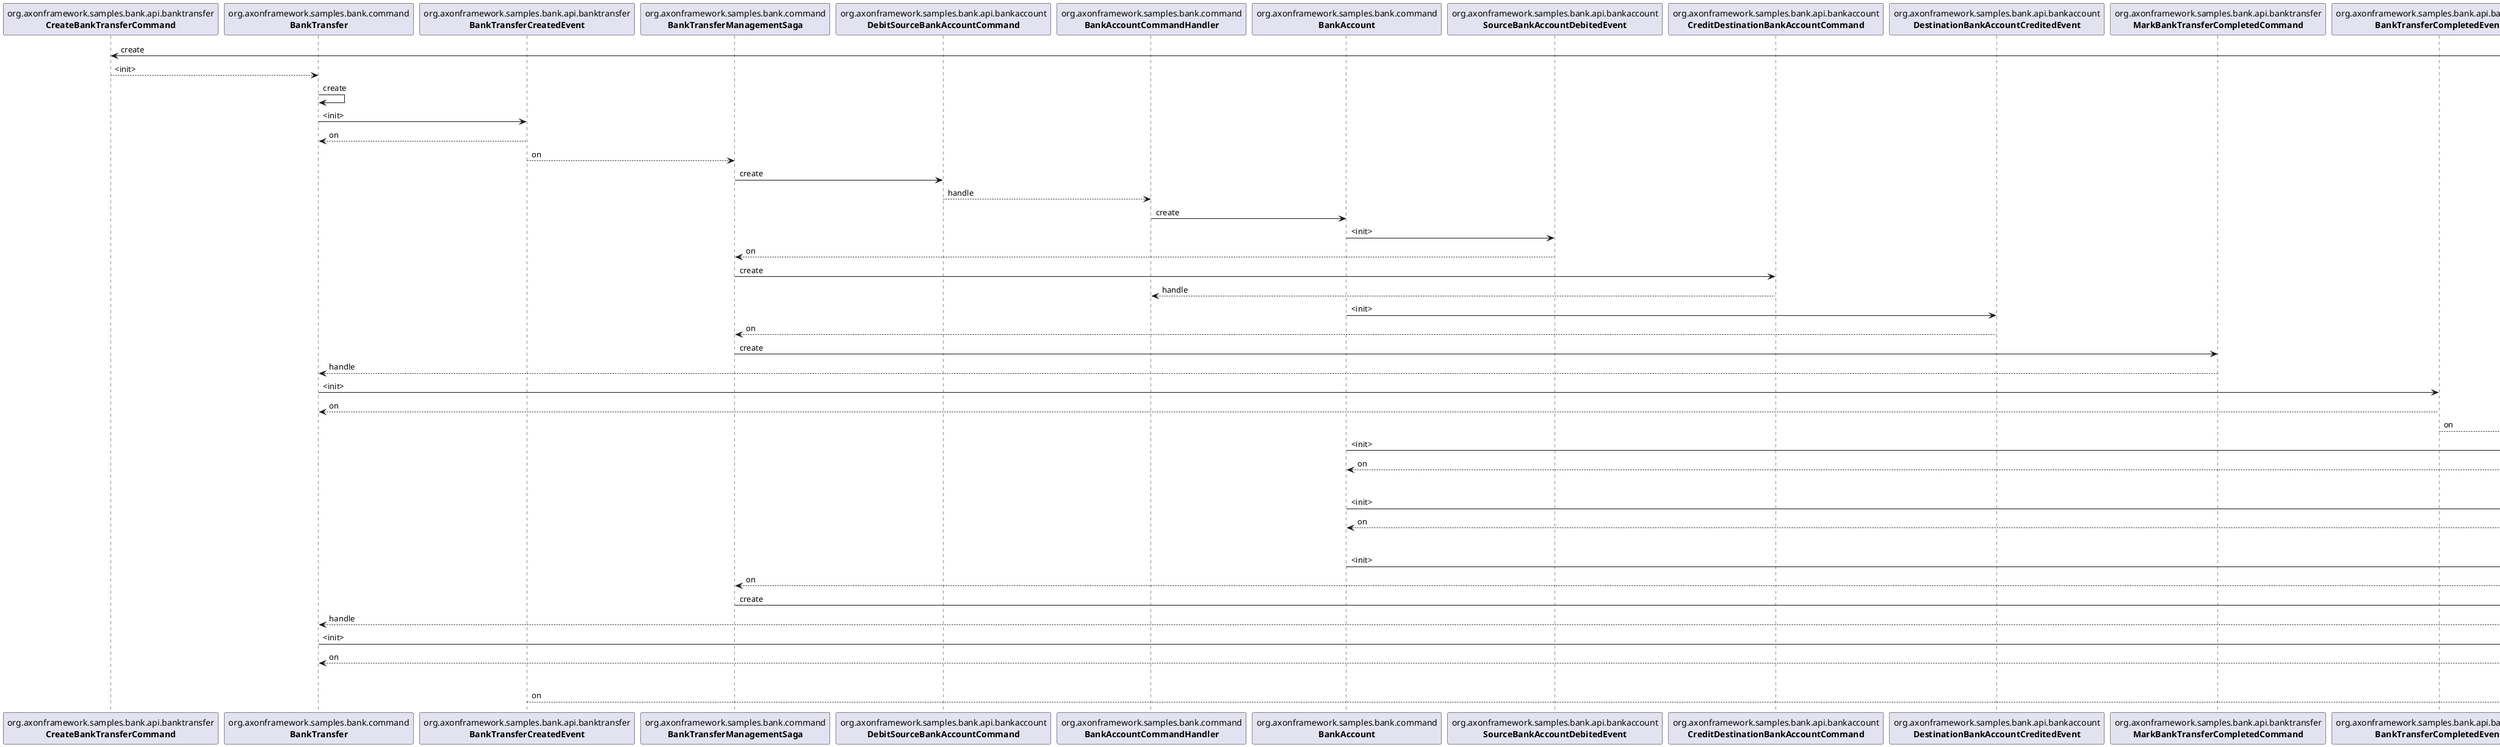 @startuml create-transfers-flow.png
participant "org.axonframework.samples.bank.api.banktransfer\n**CreateBankTransferCommand**" as CreateBankTransferCommand
participant "org.axonframework.samples.bank.command\n**BankTransfer**" as BankTransfer
participant "org.axonframework.samples.bank.api.banktransfer\n**BankTransferCreatedEvent**" as BankTransferCreatedEvent
participant "org.axonframework.samples.bank.command\n**BankTransferManagementSaga**" as BankTransferManagementSaga
participant "org.axonframework.samples.bank.api.bankaccount\n**DebitSourceBankAccountCommand**" as DebitSourceBankAccountCommand
participant "org.axonframework.samples.bank.command\n**BankAccountCommandHandler**" as BankAccountCommandHandler
participant "org.axonframework.samples.bank.command\n**BankAccount**" as BankAccount
participant "org.axonframework.samples.bank.api.bankaccount\n**SourceBankAccountDebitedEvent**" as SourceBankAccountDebitedEvent
participant "org.axonframework.samples.bank.api.bankaccount\n**CreditDestinationBankAccountCommand**" as CreditDestinationBankAccountCommand
participant "org.axonframework.samples.bank.api.bankaccount\n**DestinationBankAccountCreditedEvent**" as DestinationBankAccountCreditedEvent
participant "org.axonframework.samples.bank.api.banktransfer\n**MarkBankTransferCompletedCommand**" as MarkBankTransferCompletedCommand
participant "org.axonframework.samples.bank.api.banktransfer\n**BankTransferCompletedEvent**" as BankTransferCompletedEvent
participant "org.axonframework.samples.bank.query.banktransfer\n**BankTransferEventListener**" as BankTransferEventListener
participant "org.axonframework.samples.bank.api.bankaccount\n**MoneyAddedEvent**" as MoneyAddedEvent
participant "org.axonframework.samples.bank.query.bankaccount\n**BankAccountEventListener**" as BankAccountEventListener
participant "org.axonframework.samples.bank.api.bankaccount\n**MoneySubtractedEvent**" as MoneySubtractedEvent
participant "org.axonframework.samples.bank.api.bankaccount\n**SourceBankAccountDebitRejectedEvent**" as SourceBankAccountDebitRejectedEvent
participant "org.axonframework.samples.bank.api.banktransfer\n**MarkBankTransferFailedCommand**" as MarkBankTransferFailedCommand
participant "org.axonframework.samples.bank.api.banktransfer\n**BankTransferFailedEvent**" as BankTransferFailedEvent

BankTransferController -> CreateBankTransferCommand: create
CreateBankTransferCommand --> BankTransfer: <init>
BankTransfer -> BankTransfer: create
BankTransfer -> BankTransferCreatedEvent: <init>
BankTransferCreatedEvent --> BankTransfer: on
BankTransferCreatedEvent --> BankTransferManagementSaga: on
BankTransferManagementSaga -> DebitSourceBankAccountCommand: create
DebitSourceBankAccountCommand --> BankAccountCommandHandler: handle
BankAccountCommandHandler -> BankAccount: create
BankAccount -> SourceBankAccountDebitedEvent: <init>
SourceBankAccountDebitedEvent --> BankTransferManagementSaga: on
BankTransferManagementSaga -> CreditDestinationBankAccountCommand: create
CreditDestinationBankAccountCommand --> BankAccountCommandHandler: handle
BankAccount -> DestinationBankAccountCreditedEvent: <init>
DestinationBankAccountCreditedEvent --> BankTransferManagementSaga: on
BankTransferManagementSaga -> MarkBankTransferCompletedCommand: create
MarkBankTransferCompletedCommand --> BankTransfer: handle
BankTransfer -> BankTransferCompletedEvent: <init>
BankTransferCompletedEvent --> BankTransfer: on
BankTransferCompletedEvent --> BankTransferEventListener: on
BankAccount -> MoneyAddedEvent: <init>
MoneyAddedEvent --> BankAccount: on
MoneyAddedEvent --> BankAccountEventListener: on
BankAccount -> MoneySubtractedEvent: <init>
MoneySubtractedEvent --> BankAccount: on
MoneySubtractedEvent --> BankAccountEventListener: on
BankAccount -> SourceBankAccountDebitRejectedEvent: <init>
SourceBankAccountDebitRejectedEvent --> BankTransferManagementSaga: on
BankTransferManagementSaga -> MarkBankTransferFailedCommand: create
MarkBankTransferFailedCommand --> BankTransfer: handle
BankTransfer -> BankTransferFailedEvent: <init>
BankTransferFailedEvent --> BankTransfer: on
BankTransferFailedEvent --> BankTransferEventListener: on
BankTransferCreatedEvent --> BankTransferEventListener: on
@enduml